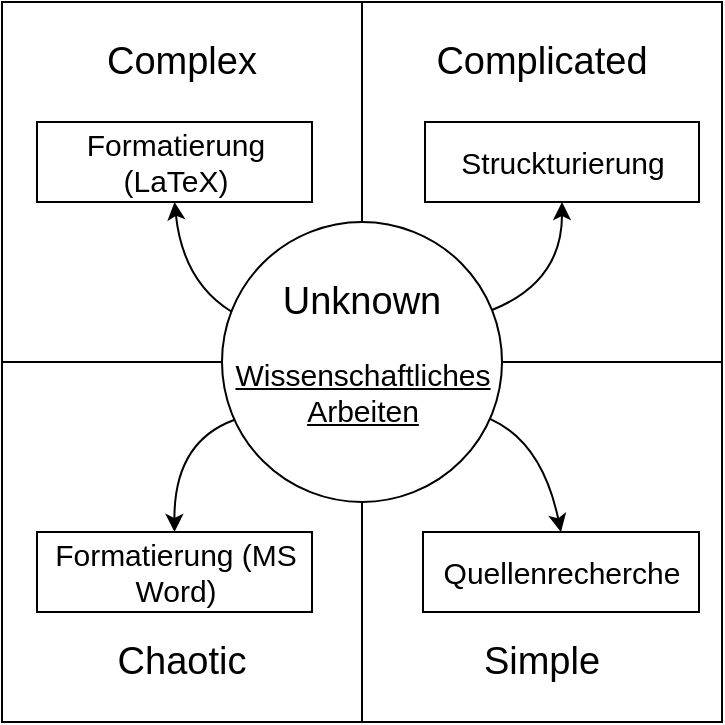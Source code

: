 <mxfile version="14.1.8" type="device"><diagram id="pL5HxxdsBQrTmOPa7xh7" name="Seite-1"><mxGraphModel dx="1086" dy="806" grid="1" gridSize="10" guides="1" tooltips="1" connect="1" arrows="1" fold="1" page="1" pageScale="1" pageWidth="827" pageHeight="1169" math="0" shadow="0"><root><mxCell id="0"/><mxCell id="1" parent="0"/><mxCell id="m-9WG7mZMT6s4invGuu4-1" value="" style="rounded=0;whiteSpace=wrap;html=1;" vertex="1" parent="1"><mxGeometry x="100" y="120" width="180" height="180" as="geometry"/></mxCell><mxCell id="m-9WG7mZMT6s4invGuu4-2" value="Complex" style="text;html=1;strokeColor=none;fillColor=none;align=center;verticalAlign=middle;whiteSpace=wrap;rounded=0;fontSize=19;" vertex="1" parent="1"><mxGeometry x="125" y="140" width="130" height="20" as="geometry"/></mxCell><mxCell id="m-9WG7mZMT6s4invGuu4-3" value="" style="rounded=0;whiteSpace=wrap;html=1;" vertex="1" parent="1"><mxGeometry x="280" y="120" width="180" height="180" as="geometry"/></mxCell><mxCell id="m-9WG7mZMT6s4invGuu4-4" value="Complicated" style="text;html=1;strokeColor=none;fillColor=none;align=center;verticalAlign=middle;whiteSpace=wrap;rounded=0;fontSize=19;" vertex="1" parent="1"><mxGeometry x="305" y="140" width="130" height="20" as="geometry"/></mxCell><mxCell id="m-9WG7mZMT6s4invGuu4-5" value="" style="rounded=0;whiteSpace=wrap;html=1;" vertex="1" parent="1"><mxGeometry x="100" y="300" width="180" height="180" as="geometry"/></mxCell><mxCell id="m-9WG7mZMT6s4invGuu4-6" value="Chaotic" style="text;html=1;strokeColor=none;fillColor=none;align=center;verticalAlign=middle;whiteSpace=wrap;rounded=0;fontSize=19;" vertex="1" parent="1"><mxGeometry x="125" y="440" width="130" height="20" as="geometry"/></mxCell><mxCell id="m-9WG7mZMT6s4invGuu4-7" value="" style="rounded=0;whiteSpace=wrap;html=1;" vertex="1" parent="1"><mxGeometry x="280" y="300" width="180" height="180" as="geometry"/></mxCell><mxCell id="m-9WG7mZMT6s4invGuu4-8" value="Simple" style="text;html=1;strokeColor=none;fillColor=none;align=center;verticalAlign=middle;whiteSpace=wrap;rounded=0;fontSize=19;" vertex="1" parent="1"><mxGeometry x="305" y="440" width="130" height="20" as="geometry"/></mxCell><mxCell id="m-9WG7mZMT6s4invGuu4-9" value="" style="ellipse;whiteSpace=wrap;html=1;aspect=fixed;fontSize=19;" vertex="1" parent="1"><mxGeometry x="210" y="230" width="140" height="140" as="geometry"/></mxCell><mxCell id="m-9WG7mZMT6s4invGuu4-10" value="Wissenschaftliches Arbeiten" style="text;html=1;strokeColor=none;fillColor=none;align=center;verticalAlign=middle;whiteSpace=wrap;rounded=0;fontSize=15;fontStyle=4" vertex="1" parent="1"><mxGeometry x="227.5" y="290" width="105" height="50" as="geometry"/></mxCell><mxCell id="m-9WG7mZMT6s4invGuu4-11" value="Quellenrecherche" style="text;html=1;fillColor=none;align=center;verticalAlign=middle;whiteSpace=wrap;rounded=0;fontSize=15;strokeColor=#000000;" vertex="1" parent="1"><mxGeometry x="310.5" y="385" width="138" height="40" as="geometry"/></mxCell><mxCell id="m-9WG7mZMT6s4invGuu4-12" value="" style="curved=1;endArrow=classic;html=1;fontSize=15;entryX=0.5;entryY=0;entryDx=0;entryDy=0;" edge="1" parent="1" source="m-9WG7mZMT6s4invGuu4-9" target="m-9WG7mZMT6s4invGuu4-11"><mxGeometry width="50" height="50" relative="1" as="geometry"><mxPoint x="348" y="340" as="sourcePoint"/><mxPoint x="600" y="310" as="targetPoint"/><Array as="points"><mxPoint x="370" y="340"/></Array></mxGeometry></mxCell><mxCell id="m-9WG7mZMT6s4invGuu4-13" value="Struckturierung" style="text;html=1;fillColor=none;align=center;verticalAlign=middle;whiteSpace=wrap;rounded=0;fontSize=15;strokeColor=#000000;" vertex="1" parent="1"><mxGeometry x="311.5" y="180" width="137" height="40" as="geometry"/></mxCell><mxCell id="m-9WG7mZMT6s4invGuu4-15" value="" style="curved=1;endArrow=classic;html=1;fontSize=15;entryX=0.5;entryY=1;entryDx=0;entryDy=0;" edge="1" parent="1" source="m-9WG7mZMT6s4invGuu4-9" target="m-9WG7mZMT6s4invGuu4-13"><mxGeometry width="50" height="50" relative="1" as="geometry"><mxPoint x="360" y="285" as="sourcePoint"/><mxPoint x="413" y="300" as="targetPoint"/><Array as="points"><mxPoint x="380" y="260"/></Array></mxGeometry></mxCell><mxCell id="m-9WG7mZMT6s4invGuu4-16" value="Unknown" style="text;html=1;strokeColor=none;fillColor=none;align=center;verticalAlign=middle;whiteSpace=wrap;rounded=0;fontSize=19;" vertex="1" parent="1"><mxGeometry x="215" y="260" width="130" height="20" as="geometry"/></mxCell><mxCell id="m-9WG7mZMT6s4invGuu4-18" value="Formatierung (LaTeX)" style="text;html=1;fillColor=none;align=center;verticalAlign=middle;whiteSpace=wrap;rounded=0;fontSize=15;strokeColor=#000000;" vertex="1" parent="1"><mxGeometry x="117.5" y="180" width="137.5" height="40" as="geometry"/></mxCell><mxCell id="m-9WG7mZMT6s4invGuu4-19" value="" style="curved=1;endArrow=classic;html=1;fontSize=15;entryX=0.5;entryY=1;entryDx=0;entryDy=0;exitX=0;exitY=0.75;exitDx=0;exitDy=0;" edge="1" parent="1" target="m-9WG7mZMT6s4invGuu4-18" source="m-9WG7mZMT6s4invGuu4-16"><mxGeometry width="50" height="50" relative="1" as="geometry"><mxPoint x="155.493" y="274.003" as="sourcePoint"/><mxPoint x="223.5" y="300" as="targetPoint"/><Array as="points"><mxPoint x="190.5" y="260"/></Array></mxGeometry></mxCell><mxCell id="m-9WG7mZMT6s4invGuu4-20" value="Formatierung (MS Word)" style="text;html=1;fillColor=none;align=center;verticalAlign=middle;whiteSpace=wrap;rounded=0;fontSize=15;strokeColor=#000000;" vertex="1" parent="1"><mxGeometry x="117.5" y="385" width="137.5" height="40" as="geometry"/></mxCell><mxCell id="m-9WG7mZMT6s4invGuu4-22" value="" style="curved=1;endArrow=classic;html=1;fontSize=15;entryX=0.5;entryY=0;entryDx=0;entryDy=0;exitX=0.043;exitY=0.707;exitDx=0;exitDy=0;exitPerimeter=0;" edge="1" parent="1" source="m-9WG7mZMT6s4invGuu4-9" target="m-9WG7mZMT6s4invGuu4-20"><mxGeometry width="50" height="50" relative="1" as="geometry"><mxPoint x="149.997" y="328.43" as="sourcePoint"/><mxPoint x="185.53" y="390" as="targetPoint"/><Array as="points"><mxPoint x="186" y="340"/></Array></mxGeometry></mxCell></root></mxGraphModel></diagram></mxfile>